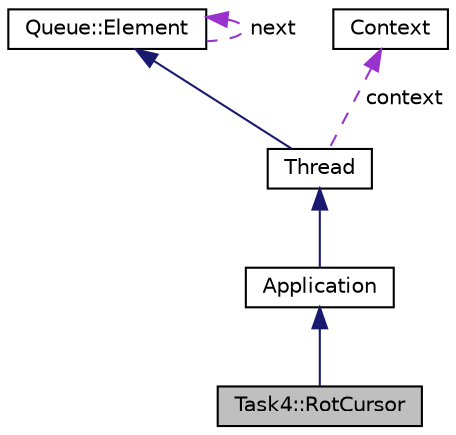 digraph "Task4::RotCursor"
{
  bgcolor="transparent";
  edge [fontname="Helvetica",fontsize="10",labelfontname="Helvetica",labelfontsize="10"];
  node [fontname="Helvetica",fontsize="10",shape=record];
  Node1 [label="Task4::RotCursor",height=0.2,width=0.4,color="black", fillcolor="grey75", style="filled", fontcolor="black"];
  Node2 -> Node1 [dir="back",color="midnightblue",fontsize="10",style="solid",fontname="Helvetica"];
  Node2 [label="Application",height=0.2,width=0.4,color="black",URL="$classApplication.html",tooltip="Basis of OOStuBs-Applications. "];
  Node3 -> Node2 [dir="back",color="midnightblue",fontsize="10",style="solid",fontname="Helvetica"];
  Node3 [label="Thread",height=0.2,width=0.4,color="black",URL="$classThread.html"];
  Node4 -> Node3 [dir="back",color="midnightblue",fontsize="10",style="solid",fontname="Helvetica"];
  Node4 [label="Queue::Element",height=0.2,width=0.4,color="black",URL="$classQueue_1_1Element.html"];
  Node4 -> Node4 [dir="back",color="darkorchid3",fontsize="10",style="dashed",label=" next" ,fontname="Helvetica"];
  Node5 -> Node3 [dir="back",color="darkorchid3",fontsize="10",style="dashed",label=" context" ,fontname="Helvetica"];
  Node5 [label="Context",height=0.2,width=0.4,color="black",URL="$classContext.html",tooltip="Storage for current context of thread. "];
}
